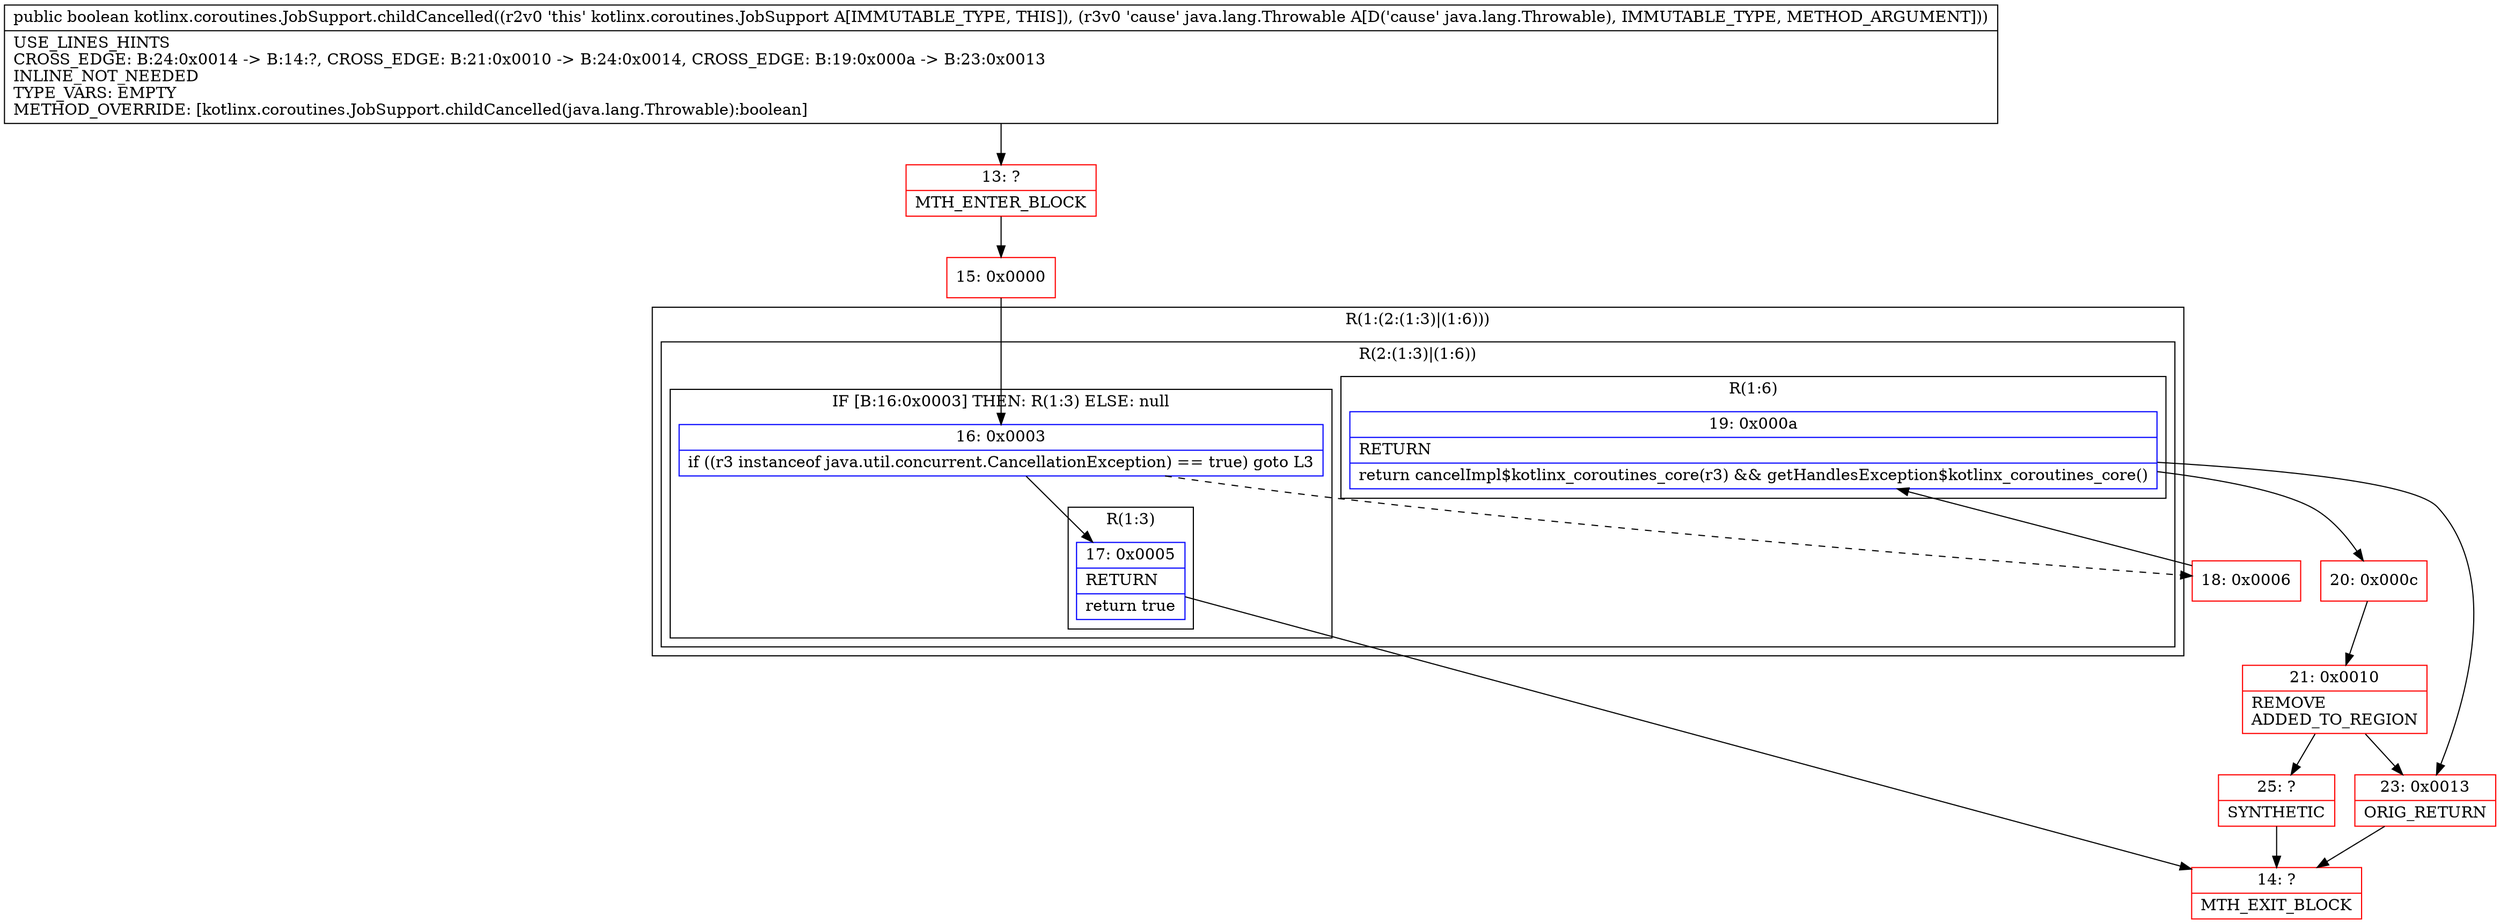 digraph "CFG forkotlinx.coroutines.JobSupport.childCancelled(Ljava\/lang\/Throwable;)Z" {
subgraph cluster_Region_564629781 {
label = "R(1:(2:(1:3)|(1:6)))";
node [shape=record,color=blue];
subgraph cluster_Region_1827117228 {
label = "R(2:(1:3)|(1:6))";
node [shape=record,color=blue];
subgraph cluster_IfRegion_1605314868 {
label = "IF [B:16:0x0003] THEN: R(1:3) ELSE: null";
node [shape=record,color=blue];
Node_16 [shape=record,label="{16\:\ 0x0003|if ((r3 instanceof java.util.concurrent.CancellationException) == true) goto L3\l}"];
subgraph cluster_Region_1436727340 {
label = "R(1:3)";
node [shape=record,color=blue];
Node_17 [shape=record,label="{17\:\ 0x0005|RETURN\l|return true\l}"];
}
}
subgraph cluster_Region_1217438900 {
label = "R(1:6)";
node [shape=record,color=blue];
Node_19 [shape=record,label="{19\:\ 0x000a|RETURN\l|return cancelImpl$kotlinx_coroutines_core(r3) && getHandlesException$kotlinx_coroutines_core()\l}"];
}
}
}
Node_13 [shape=record,color=red,label="{13\:\ ?|MTH_ENTER_BLOCK\l}"];
Node_15 [shape=record,color=red,label="{15\:\ 0x0000}"];
Node_14 [shape=record,color=red,label="{14\:\ ?|MTH_EXIT_BLOCK\l}"];
Node_18 [shape=record,color=red,label="{18\:\ 0x0006}"];
Node_20 [shape=record,color=red,label="{20\:\ 0x000c}"];
Node_21 [shape=record,color=red,label="{21\:\ 0x0010|REMOVE\lADDED_TO_REGION\l}"];
Node_25 [shape=record,color=red,label="{25\:\ ?|SYNTHETIC\l}"];
Node_23 [shape=record,color=red,label="{23\:\ 0x0013|ORIG_RETURN\l}"];
MethodNode[shape=record,label="{public boolean kotlinx.coroutines.JobSupport.childCancelled((r2v0 'this' kotlinx.coroutines.JobSupport A[IMMUTABLE_TYPE, THIS]), (r3v0 'cause' java.lang.Throwable A[D('cause' java.lang.Throwable), IMMUTABLE_TYPE, METHOD_ARGUMENT]))  | USE_LINES_HINTS\lCROSS_EDGE: B:24:0x0014 \-\> B:14:?, CROSS_EDGE: B:21:0x0010 \-\> B:24:0x0014, CROSS_EDGE: B:19:0x000a \-\> B:23:0x0013\lINLINE_NOT_NEEDED\lTYPE_VARS: EMPTY\lMETHOD_OVERRIDE: [kotlinx.coroutines.JobSupport.childCancelled(java.lang.Throwable):boolean]\l}"];
MethodNode -> Node_13;Node_16 -> Node_17;
Node_16 -> Node_18[style=dashed];
Node_17 -> Node_14;
Node_19 -> Node_20;
Node_19 -> Node_23;
Node_13 -> Node_15;
Node_15 -> Node_16;
Node_18 -> Node_19;
Node_20 -> Node_21;
Node_21 -> Node_23;
Node_21 -> Node_25;
Node_25 -> Node_14;
Node_23 -> Node_14;
}

